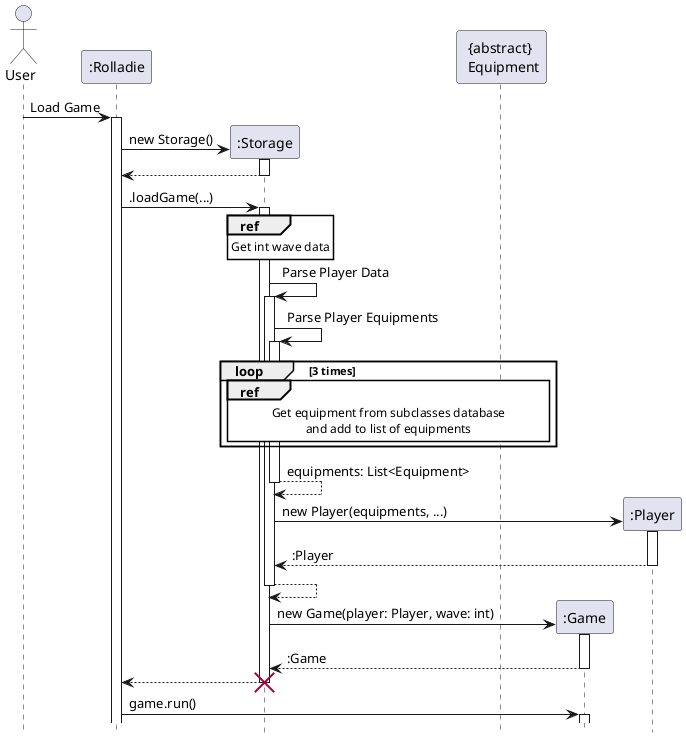 @startuml
hide footbox
skinparam sequenceReferenceBackgroundColor #FFFFFF
actor User

participant ":Rolladie" as Rolladie
participant ":Storage" as Storage
participant "{abstract} \n Equipment" as Equipment
participant ":Game" as Game
participant ":Player" as Player

User -> Rolladie: Load Game
activate Rolladie
create Storage
Rolladie -> Storage: new Storage()
activate Storage
Storage --> Rolladie:
deactivate Storage
Rolladie -> Storage: .loadGame(...)
activate Storage
ref over Storage
    Get int wave data
end ref
Storage -> Storage: Parse Player Data
activate Storage
    Storage -> Storage: Parse Player Equipments
    activate Storage
        loop 3 times
            ref over Storage, Equipment
                Get equipment from subclasses database
                and add to list of equipments
            end ref
        end loop
        Storage --> Storage: equipments: List<Equipment>
    deactivate Storage
    create Player
    Storage -> Player: new Player(equipments, ...)
    activate Player
    Player --> Storage: :Player
    deactivate Player
    Storage --> Storage:
deactivate Storage
create Game
Storage -> Game: new Game(player: Player, wave: int)
activate Game
Game --> Storage: :Game
deactivate Game
Storage --> Rolladie:
destroy Storage
Rolladie -> Game: game.run()
activate Game
@enduml